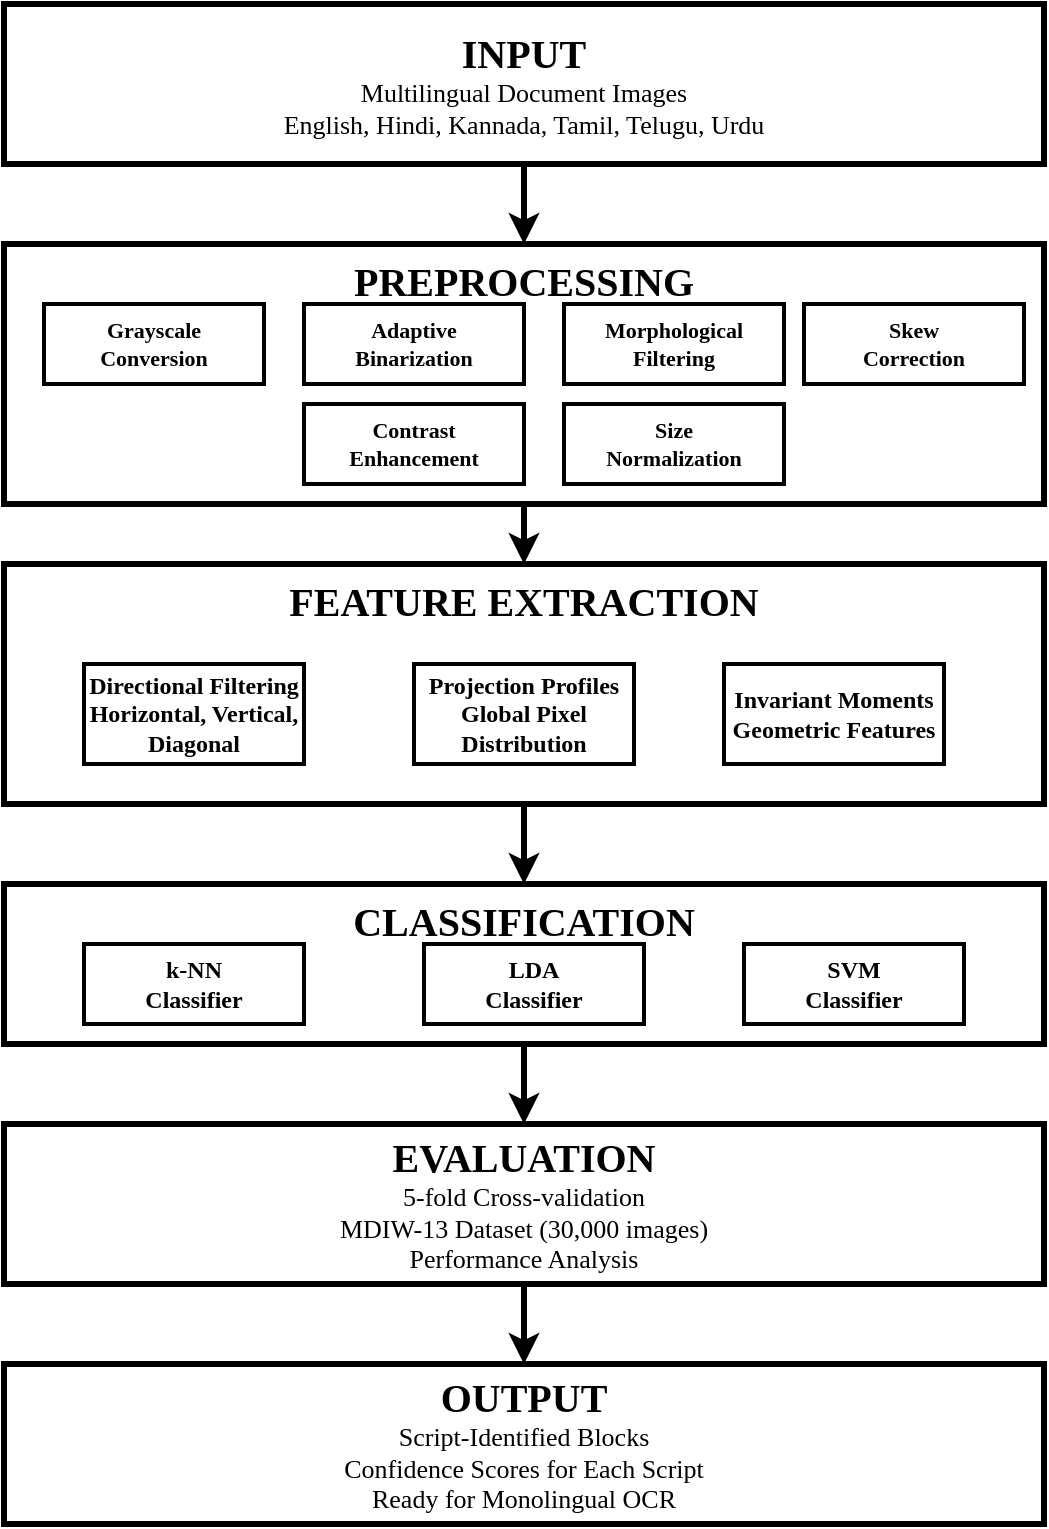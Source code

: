 <mxfile version="28.2.0">
  <diagram name="TextMorph Framework" id="DBjmkEj_RrsqM9E_BH78">
    <mxGraphModel dx="1657" dy="987" grid="1" gridSize="10" guides="1" tooltips="1" connect="1" arrows="1" fold="1" page="1" pageScale="1" pageWidth="850" pageHeight="1100" math="0" shadow="0">
      <root>
        <mxCell id="0" />
        <mxCell id="1" parent="0" />
        <mxCell id="Mm_r0fCbizPOe2umCchu-2" value="&lt;b&gt;&lt;font style=&quot;font-size: 20px;&quot;&gt;INPUT&lt;/font&gt;&lt;/b&gt;&lt;br&gt;&lt;span style=&quot;font-weight: normal;&quot;&gt;Multilingual Document Images&lt;br&gt;English, Hindi, Kannada, Tamil, Telugu, Urdu&lt;/span&gt;" style="rounded=0;whiteSpace=wrap;html=1;strokeWidth=3;fontFamily=Times New Roman;fontSize=13;fontStyle=1;verticalAlign=middle;" parent="1" vertex="1">
          <mxGeometry x="160" y="40" width="520" height="80" as="geometry" />
        </mxCell>
        <mxCell id="Mm_r0fCbizPOe2umCchu-3" value="" style="endArrow=classic;html=1;strokeWidth=3;fontSize=30;exitX=0.5;exitY=1;exitDx=0;exitDy=0;entryX=0.5;entryY=0;entryDx=0;entryDy=0;" parent="1" source="Mm_r0fCbizPOe2umCchu-2" target="Mm_r0fCbizPOe2umCchu-4" edge="1">
          <mxGeometry width="50" height="50" relative="1" as="geometry">
            <mxPoint x="380" y="150" as="sourcePoint" />
            <mxPoint x="380" y="180" as="targetPoint" />
          </mxGeometry>
        </mxCell>
        <mxCell id="Mm_r0fCbizPOe2umCchu-4" value="&lt;b&gt;&lt;font style=&quot;font-size: 20px;&quot;&gt;PREPROCESSING&lt;/font&gt;&lt;/b&gt;" style="rounded=0;whiteSpace=wrap;html=1;strokeWidth=3;fontFamily=Times New Roman;fontSize=16;fontStyle=1;verticalAlign=top;" parent="1" vertex="1">
          <mxGeometry x="160" y="160" width="520" height="130" as="geometry" />
        </mxCell>
        <mxCell id="Mm_r0fCbizPOe2umCchu-5" value="Grayscale&lt;br&gt;Conversion" style="rounded=0;whiteSpace=wrap;html=1;strokeWidth=2;fontFamily=Times New Roman;fontSize=11;fontStyle=1;" parent="1" vertex="1">
          <mxGeometry x="180" y="190" width="110" height="40" as="geometry" />
        </mxCell>
        <mxCell id="Mm_r0fCbizPOe2umCchu-6" value="Adaptive&lt;br&gt;Binarization" style="rounded=0;whiteSpace=wrap;html=1;strokeWidth=2;fontFamily=Times New Roman;fontSize=11;fontStyle=1;" parent="1" vertex="1">
          <mxGeometry x="310" y="190" width="110" height="40" as="geometry" />
        </mxCell>
        <mxCell id="Mm_r0fCbizPOe2umCchu-7" value="Morphological&lt;br&gt;Filtering" style="rounded=0;whiteSpace=wrap;html=1;strokeWidth=2;fontFamily=Times New Roman;fontSize=11;fontStyle=1;" parent="1" vertex="1">
          <mxGeometry x="440" y="190" width="110" height="40" as="geometry" />
        </mxCell>
        <mxCell id="Mm_r0fCbizPOe2umCchu-8" value="Skew&lt;br&gt;Correction" style="rounded=0;whiteSpace=wrap;html=1;strokeWidth=2;fontFamily=Times New Roman;fontSize=11;fontStyle=1;" parent="1" vertex="1">
          <mxGeometry x="560" y="190" width="110" height="40" as="geometry" />
        </mxCell>
        <mxCell id="Mm_r0fCbizPOe2umCchu-9" value="Contrast&lt;br&gt;Enhancement" style="rounded=0;whiteSpace=wrap;html=1;strokeWidth=2;fontFamily=Times New Roman;fontSize=11;fontStyle=1;" parent="1" vertex="1">
          <mxGeometry x="310" y="240" width="110" height="40" as="geometry" />
        </mxCell>
        <mxCell id="Mm_r0fCbizPOe2umCchu-10" value="Size&lt;br&gt;Normalization" style="rounded=0;whiteSpace=wrap;html=1;strokeWidth=2;fontFamily=Times New Roman;fontSize=11;fontStyle=1;" parent="1" vertex="1">
          <mxGeometry x="440" y="240" width="110" height="40" as="geometry" />
        </mxCell>
        <mxCell id="Mm_r0fCbizPOe2umCchu-11" value="" style="endArrow=classic;html=1;strokeWidth=3;fontSize=30;exitX=0.5;exitY=1;exitDx=0;exitDy=0;entryX=0.5;entryY=0;entryDx=0;entryDy=0;" parent="1" source="Mm_r0fCbizPOe2umCchu-4" target="Mm_r0fCbizPOe2umCchu-12" edge="1">
          <mxGeometry width="50" height="50" relative="1" as="geometry" />
        </mxCell>
        <mxCell id="Mm_r0fCbizPOe2umCchu-12" value="&lt;b&gt;&lt;font style=&quot;font-size: 20px;&quot;&gt;FEATURE EXTRACTION&lt;/font&gt;&lt;/b&gt;" style="rounded=0;whiteSpace=wrap;html=1;strokeWidth=3;fontFamily=Times New Roman;fontSize=16;fontStyle=1;verticalAlign=top;" parent="1" vertex="1">
          <mxGeometry x="160" y="320" width="520" height="120" as="geometry" />
        </mxCell>
        <mxCell id="Mm_r0fCbizPOe2umCchu-13" value="Directional Filtering&lt;br&gt;Horizontal, Vertical, Diagonal" style="rounded=0;whiteSpace=wrap;html=1;strokeWidth=2;fontFamily=Times New Roman;fontSize=12;fontStyle=1;" parent="1" vertex="1">
          <mxGeometry x="200" y="370" width="110" height="50" as="geometry" />
        </mxCell>
        <mxCell id="Mm_r0fCbizPOe2umCchu-14" value="Projection Profiles&lt;br&gt;Global Pixel Distribution" style="rounded=0;whiteSpace=wrap;html=1;strokeWidth=2;fontFamily=Times New Roman;fontSize=12;fontStyle=1;" parent="1" vertex="1">
          <mxGeometry x="365" y="370" width="110" height="50" as="geometry" />
        </mxCell>
        <mxCell id="Mm_r0fCbizPOe2umCchu-15" value="Invariant Moments&lt;br&gt;Geometric Features" style="rounded=0;whiteSpace=wrap;html=1;strokeWidth=2;fontFamily=Times New Roman;fontSize=12;fontStyle=1;" parent="1" vertex="1">
          <mxGeometry x="520" y="370" width="110" height="50" as="geometry" />
        </mxCell>
        <mxCell id="Mm_r0fCbizPOe2umCchu-16" value="" style="endArrow=classic;html=1;strokeWidth=3;fontSize=30;exitX=0.5;exitY=1;exitDx=0;exitDy=0;entryX=0.5;entryY=0;entryDx=0;entryDy=0;" parent="1" source="Mm_r0fCbizPOe2umCchu-12" target="Mm_r0fCbizPOe2umCchu-17" edge="1">
          <mxGeometry width="50" height="50" relative="1" as="geometry" />
        </mxCell>
        <mxCell id="Mm_r0fCbizPOe2umCchu-17" value="&lt;b&gt;&lt;font style=&quot;font-size: 20px;&quot;&gt;CLASSIFICATION&lt;/font&gt;&lt;/b&gt;" style="rounded=0;whiteSpace=wrap;html=1;strokeWidth=3;fontFamily=Times New Roman;fontSize=16;fontStyle=1;verticalAlign=top;" parent="1" vertex="1">
          <mxGeometry x="160" y="480" width="520" height="80" as="geometry" />
        </mxCell>
        <mxCell id="Mm_r0fCbizPOe2umCchu-18" value="k-NN&lt;br&gt;Classifier" style="rounded=0;whiteSpace=wrap;html=1;strokeWidth=2;fontFamily=Times New Roman;fontSize=12;fontStyle=1;" parent="1" vertex="1">
          <mxGeometry x="200" y="510" width="110" height="40" as="geometry" />
        </mxCell>
        <mxCell id="Mm_r0fCbizPOe2umCchu-19" value="LDA&lt;br&gt;Classifier" style="rounded=0;whiteSpace=wrap;html=1;strokeWidth=2;fontFamily=Times New Roman;fontSize=12;fontStyle=1;" parent="1" vertex="1">
          <mxGeometry x="370" y="510" width="110" height="40" as="geometry" />
        </mxCell>
        <mxCell id="Mm_r0fCbizPOe2umCchu-20" value="SVM&lt;br&gt;Classifier" style="rounded=0;whiteSpace=wrap;html=1;strokeWidth=2;fontFamily=Times New Roman;fontSize=12;fontStyle=1;" parent="1" vertex="1">
          <mxGeometry x="530" y="510" width="110" height="40" as="geometry" />
        </mxCell>
        <mxCell id="Mm_r0fCbizPOe2umCchu-21" value="" style="endArrow=classic;html=1;strokeWidth=3;fontSize=30;exitX=0.5;exitY=1;exitDx=0;exitDy=0;entryX=0.5;entryY=0;entryDx=0;entryDy=0;" parent="1" source="Mm_r0fCbizPOe2umCchu-17" target="Mm_r0fCbizPOe2umCchu-22" edge="1">
          <mxGeometry width="50" height="50" relative="1" as="geometry" />
        </mxCell>
        <mxCell id="Mm_r0fCbizPOe2umCchu-22" value="&lt;b&gt;&lt;font style=&quot;font-size: 20px;&quot;&gt;EVALUATION&lt;/font&gt;&lt;/b&gt;&lt;br&gt;&lt;span style=&quot;font-weight: normal;&quot;&gt;5-fold Cross-validation&lt;br&gt;MDIW-13 Dataset (30,000 images)&lt;br&gt;Performance Analysis&lt;/span&gt;" style="rounded=0;whiteSpace=wrap;html=1;strokeWidth=3;fontFamily=Times New Roman;fontSize=13;fontStyle=1;verticalAlign=middle;" parent="1" vertex="1">
          <mxGeometry x="160" y="600" width="520" height="80" as="geometry" />
        </mxCell>
        <mxCell id="Mm_r0fCbizPOe2umCchu-23" value="" style="endArrow=classic;html=1;strokeWidth=3;fontSize=30;exitX=0.5;exitY=1;exitDx=0;exitDy=0;entryX=0.5;entryY=0;entryDx=0;entryDy=0;" parent="1" source="Mm_r0fCbizPOe2umCchu-22" target="Mm_r0fCbizPOe2umCchu-24" edge="1">
          <mxGeometry width="50" height="50" relative="1" as="geometry" />
        </mxCell>
        <mxCell id="Mm_r0fCbizPOe2umCchu-24" value="&lt;b&gt;&lt;font style=&quot;font-size: 20px;&quot;&gt;OUTPUT&lt;/font&gt;&lt;/b&gt;&lt;br&gt;&lt;span style=&quot;font-weight: normal;&quot;&gt;Script-Identified Blocks&lt;br&gt;Confidence Scores for Each Script&lt;br&gt;Ready for Monolingual OCR&lt;/span&gt;" style="rounded=0;whiteSpace=wrap;html=1;strokeWidth=3;fontFamily=Times New Roman;fontSize=13;fontStyle=1;verticalAlign=middle;" parent="1" vertex="1">
          <mxGeometry x="160" y="720" width="520" height="80" as="geometry" />
        </mxCell>
      </root>
    </mxGraphModel>
  </diagram>
</mxfile>
